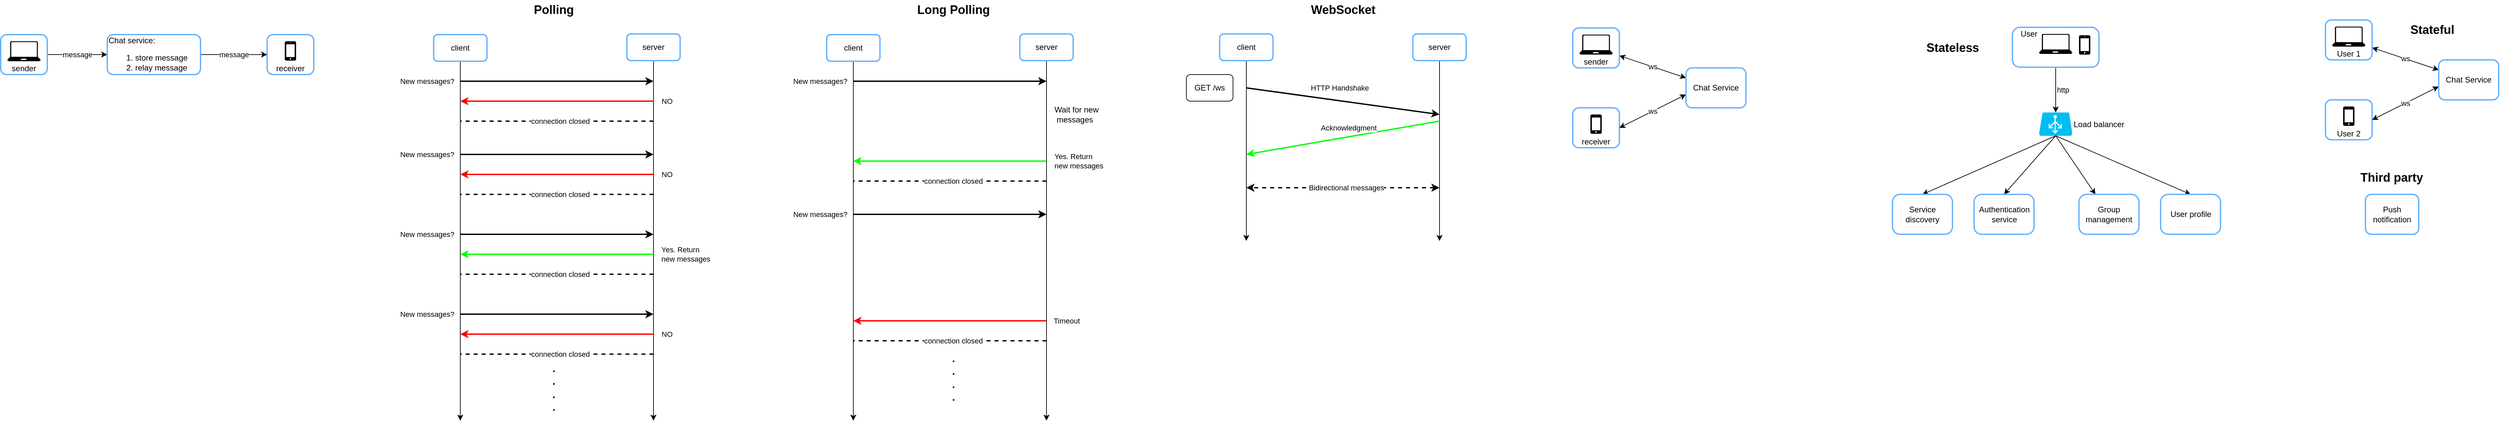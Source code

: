<mxfile version="25.0.1">
  <diagram name="Page-1" id="FtNxCwowRMe4gdOH6G9q">
    <mxGraphModel dx="1194" dy="772" grid="1" gridSize="10" guides="1" tooltips="1" connect="1" arrows="1" fold="1" page="1" pageScale="1" pageWidth="827" pageHeight="1169" math="0" shadow="0">
      <root>
        <mxCell id="0" />
        <mxCell id="1" parent="0" />
        <mxCell id="NFPU-fY8RmMyaIiQJH1n-1" value="message" style="edgeStyle=orthogonalEdgeStyle;rounded=0;orthogonalLoop=1;jettySize=auto;html=1;entryX=0;entryY=0.5;entryDx=0;entryDy=0;" edge="1" parent="1" source="NFPU-fY8RmMyaIiQJH1n-2" target="NFPU-fY8RmMyaIiQJH1n-7">
          <mxGeometry relative="1" as="geometry" />
        </mxCell>
        <mxCell id="NFPU-fY8RmMyaIiQJH1n-2" value="sender" style="rounded=1;whiteSpace=wrap;html=1;strokeColor=#66B2FF;strokeWidth=2;verticalAlign=bottom;" vertex="1" parent="1">
          <mxGeometry x="90" y="100" width="70" height="60" as="geometry" />
        </mxCell>
        <mxCell id="NFPU-fY8RmMyaIiQJH1n-3" value="" style="sketch=0;aspect=fixed;pointerEvents=1;shadow=0;dashed=0;html=1;strokeColor=none;labelPosition=center;verticalLabelPosition=bottom;verticalAlign=top;align=center;fillColor=#000000;shape=mxgraph.azure.laptop;labelBackgroundColor=none;labelBorderColor=none;fontColor=#000000;" vertex="1" parent="1">
          <mxGeometry x="100" y="110" width="50" height="30" as="geometry" />
        </mxCell>
        <mxCell id="NFPU-fY8RmMyaIiQJH1n-4" value="receiver" style="rounded=1;whiteSpace=wrap;html=1;strokeColor=#66B2FF;strokeWidth=2;verticalAlign=bottom;" vertex="1" parent="1">
          <mxGeometry x="490" y="100" width="70" height="60" as="geometry" />
        </mxCell>
        <mxCell id="NFPU-fY8RmMyaIiQJH1n-5" value="" style="sketch=0;pointerEvents=1;shadow=0;dashed=0;html=1;strokeColor=none;fillColor=#000000;labelPosition=center;verticalLabelPosition=bottom;verticalAlign=top;outlineConnect=0;align=center;shape=mxgraph.office.devices.cell_phone_iphone_proportional;" vertex="1" parent="1">
          <mxGeometry x="516.5" y="110" width="17" height="29" as="geometry" />
        </mxCell>
        <mxCell id="NFPU-fY8RmMyaIiQJH1n-6" value="message" style="edgeStyle=orthogonalEdgeStyle;rounded=0;orthogonalLoop=1;jettySize=auto;html=1;" edge="1" parent="1" source="NFPU-fY8RmMyaIiQJH1n-7" target="NFPU-fY8RmMyaIiQJH1n-4">
          <mxGeometry relative="1" as="geometry" />
        </mxCell>
        <mxCell id="NFPU-fY8RmMyaIiQJH1n-7" value="Chat service:&lt;div&gt;&lt;ol&gt;&lt;li&gt;store message&lt;/li&gt;&lt;li&gt;relay message&lt;/li&gt;&lt;/ol&gt;&lt;/div&gt;" style="rounded=1;html=1;strokeColor=#66B2FF;strokeWidth=2;verticalAlign=middle;whiteSpace=wrap;spacingTop=9;align=left;" vertex="1" parent="1">
          <mxGeometry x="250" y="100" width="140" height="60" as="geometry" />
        </mxCell>
        <mxCell id="NFPU-fY8RmMyaIiQJH1n-8" style="edgeStyle=orthogonalEdgeStyle;rounded=0;orthogonalLoop=1;jettySize=auto;html=1;" edge="1" parent="1" source="NFPU-fY8RmMyaIiQJH1n-9">
          <mxGeometry relative="1" as="geometry">
            <mxPoint x="780" y="680" as="targetPoint" />
            <Array as="points">
              <mxPoint x="780" y="631" />
            </Array>
          </mxGeometry>
        </mxCell>
        <mxCell id="NFPU-fY8RmMyaIiQJH1n-9" value="client" style="rounded=1;whiteSpace=wrap;html=1;strokeColor=#66B2FF;strokeWidth=2;verticalAlign=middle;" vertex="1" parent="1">
          <mxGeometry x="740" y="100" width="80" height="40" as="geometry" />
        </mxCell>
        <mxCell id="NFPU-fY8RmMyaIiQJH1n-10" style="edgeStyle=orthogonalEdgeStyle;rounded=0;orthogonalLoop=1;jettySize=auto;html=1;" edge="1" parent="1" source="NFPU-fY8RmMyaIiQJH1n-11">
          <mxGeometry relative="1" as="geometry">
            <mxPoint x="1070" y="680" as="targetPoint" />
            <Array as="points">
              <mxPoint x="1070" y="611" />
            </Array>
          </mxGeometry>
        </mxCell>
        <mxCell id="NFPU-fY8RmMyaIiQJH1n-11" value="server" style="rounded=1;whiteSpace=wrap;html=1;strokeColor=#66B2FF;strokeWidth=2;verticalAlign=middle;" vertex="1" parent="1">
          <mxGeometry x="1030" y="99" width="80" height="40" as="geometry" />
        </mxCell>
        <mxCell id="NFPU-fY8RmMyaIiQJH1n-12" value="New messages?" style="endArrow=classic;html=1;rounded=0;labelPosition=center;verticalLabelPosition=middle;align=center;verticalAlign=middle;strokeWidth=2;" edge="1" parent="1">
          <mxGeometry x="-1" y="-50" width="50" height="50" relative="1" as="geometry">
            <mxPoint x="780" y="170" as="sourcePoint" />
            <mxPoint x="1070" y="170" as="targetPoint" />
            <mxPoint x="-50" y="-50" as="offset" />
          </mxGeometry>
        </mxCell>
        <mxCell id="NFPU-fY8RmMyaIiQJH1n-13" value="NO" style="endArrow=classic;html=1;rounded=0;labelPosition=center;verticalLabelPosition=middle;align=center;verticalAlign=middle;strokeColor=#FF0000;strokeWidth=2;" edge="1" parent="1">
          <mxGeometry x="-1" y="-20" width="50" height="50" relative="1" as="geometry">
            <mxPoint x="1070" y="200" as="sourcePoint" />
            <mxPoint x="780" y="200" as="targetPoint" />
            <mxPoint x="20" y="20" as="offset" />
          </mxGeometry>
        </mxCell>
        <mxCell id="NFPU-fY8RmMyaIiQJH1n-14" value="connection closed" style="endArrow=none;html=1;rounded=0;labelPosition=center;verticalLabelPosition=middle;align=center;verticalAlign=middle;strokeColor=#000000;dashed=1;endFill=0;strokeWidth=2;" edge="1" parent="1">
          <mxGeometry x="-0.035" width="50" height="50" relative="1" as="geometry">
            <mxPoint x="1070" y="230" as="sourcePoint" />
            <mxPoint x="780" y="230" as="targetPoint" />
            <mxPoint as="offset" />
          </mxGeometry>
        </mxCell>
        <mxCell id="NFPU-fY8RmMyaIiQJH1n-15" value="New messages?" style="endArrow=classic;html=1;rounded=0;labelPosition=center;verticalLabelPosition=middle;align=center;verticalAlign=middle;strokeWidth=2;" edge="1" parent="1">
          <mxGeometry x="-1" y="-50" width="50" height="50" relative="1" as="geometry">
            <mxPoint x="780" y="280" as="sourcePoint" />
            <mxPoint x="1070" y="280" as="targetPoint" />
            <mxPoint x="-50" y="-50" as="offset" />
          </mxGeometry>
        </mxCell>
        <mxCell id="NFPU-fY8RmMyaIiQJH1n-16" value="NO" style="endArrow=classic;html=1;rounded=0;labelPosition=center;verticalLabelPosition=middle;align=center;verticalAlign=middle;strokeColor=#FF0000;strokeWidth=2;" edge="1" parent="1">
          <mxGeometry x="-1" y="-20" width="50" height="50" relative="1" as="geometry">
            <mxPoint x="1070" y="310" as="sourcePoint" />
            <mxPoint x="780" y="310" as="targetPoint" />
            <mxPoint x="20" y="20" as="offset" />
          </mxGeometry>
        </mxCell>
        <mxCell id="NFPU-fY8RmMyaIiQJH1n-17" value="connection closed" style="endArrow=none;html=1;rounded=0;labelPosition=center;verticalLabelPosition=middle;align=center;verticalAlign=middle;strokeColor=#000000;dashed=1;endFill=0;strokeWidth=2;" edge="1" parent="1">
          <mxGeometry x="-0.035" width="50" height="50" relative="1" as="geometry">
            <mxPoint x="1070" y="340" as="sourcePoint" />
            <mxPoint x="780" y="340" as="targetPoint" />
            <mxPoint as="offset" />
          </mxGeometry>
        </mxCell>
        <mxCell id="NFPU-fY8RmMyaIiQJH1n-18" value="&lt;span&gt;&lt;font&gt;Polling&lt;/font&gt;&lt;/span&gt;" style="text;html=1;align=center;verticalAlign=middle;resizable=0;points=[];autosize=1;strokeColor=none;fillColor=none;fontStyle=1;fontSize=18;" vertex="1" parent="1">
          <mxGeometry x="880" y="48" width="80" height="30" as="geometry" />
        </mxCell>
        <mxCell id="NFPU-fY8RmMyaIiQJH1n-19" value="New messages?" style="endArrow=classic;html=1;rounded=0;labelPosition=center;verticalLabelPosition=middle;align=center;verticalAlign=middle;strokeWidth=2;" edge="1" parent="1">
          <mxGeometry x="-1" y="-50" width="50" height="50" relative="1" as="geometry">
            <mxPoint x="780" y="400" as="sourcePoint" />
            <mxPoint x="1070" y="400" as="targetPoint" />
            <mxPoint x="-50" y="-50" as="offset" />
          </mxGeometry>
        </mxCell>
        <mxCell id="NFPU-fY8RmMyaIiQJH1n-20" value="Yes. Return&amp;nbsp;&lt;div&gt;new messages&amp;nbsp;&lt;/div&gt;" style="endArrow=classic;html=1;rounded=0;labelPosition=center;verticalLabelPosition=middle;align=left;verticalAlign=middle;strokeColor=#00FF00;strokeWidth=2;" edge="1" parent="1">
          <mxGeometry x="-1" y="-10" width="50" height="50" relative="1" as="geometry">
            <mxPoint x="1070" y="430" as="sourcePoint" />
            <mxPoint x="780" y="430" as="targetPoint" />
            <mxPoint x="10" y="10" as="offset" />
          </mxGeometry>
        </mxCell>
        <mxCell id="NFPU-fY8RmMyaIiQJH1n-21" value="connection closed" style="endArrow=none;html=1;rounded=0;labelPosition=center;verticalLabelPosition=middle;align=center;verticalAlign=middle;strokeColor=#000000;dashed=1;endFill=0;strokeWidth=2;" edge="1" parent="1">
          <mxGeometry x="-0.035" width="50" height="50" relative="1" as="geometry">
            <mxPoint x="1070" y="460" as="sourcePoint" />
            <mxPoint x="780" y="460" as="targetPoint" />
            <mxPoint as="offset" />
          </mxGeometry>
        </mxCell>
        <mxCell id="NFPU-fY8RmMyaIiQJH1n-22" value="New messages?" style="endArrow=classic;html=1;rounded=0;labelPosition=center;verticalLabelPosition=middle;align=center;verticalAlign=middle;strokeWidth=2;" edge="1" parent="1">
          <mxGeometry x="-1" y="-50" width="50" height="50" relative="1" as="geometry">
            <mxPoint x="780" y="520" as="sourcePoint" />
            <mxPoint x="1070" y="520" as="targetPoint" />
            <mxPoint x="-50" y="-50" as="offset" />
          </mxGeometry>
        </mxCell>
        <mxCell id="NFPU-fY8RmMyaIiQJH1n-23" value="NO" style="endArrow=classic;html=1;rounded=0;labelPosition=center;verticalLabelPosition=middle;align=center;verticalAlign=middle;strokeColor=#FF0000;strokeWidth=2;" edge="1" parent="1">
          <mxGeometry x="-1" y="-20" width="50" height="50" relative="1" as="geometry">
            <mxPoint x="1070" y="550" as="sourcePoint" />
            <mxPoint x="780" y="550" as="targetPoint" />
            <mxPoint x="20" y="20" as="offset" />
          </mxGeometry>
        </mxCell>
        <mxCell id="NFPU-fY8RmMyaIiQJH1n-24" value="connection closed" style="endArrow=none;html=1;rounded=0;labelPosition=center;verticalLabelPosition=middle;align=center;verticalAlign=middle;strokeColor=#000000;dashed=1;endFill=0;strokeWidth=2;" edge="1" parent="1">
          <mxGeometry x="-0.035" width="50" height="50" relative="1" as="geometry">
            <mxPoint x="1070" y="580" as="sourcePoint" />
            <mxPoint x="780" y="580" as="targetPoint" />
            <mxPoint as="offset" />
          </mxGeometry>
        </mxCell>
        <mxCell id="NFPU-fY8RmMyaIiQJH1n-25" value=".&lt;div&gt;.&lt;/div&gt;&lt;div&gt;.&lt;/div&gt;&lt;div&gt;.&lt;/div&gt;" style="text;html=1;align=center;verticalAlign=middle;resizable=0;points=[];autosize=1;strokeColor=none;fillColor=none;fontStyle=1;fontSize=16;" vertex="1" parent="1">
          <mxGeometry x="905" y="585" width="30" height="90" as="geometry" />
        </mxCell>
        <mxCell id="NFPU-fY8RmMyaIiQJH1n-26" style="edgeStyle=orthogonalEdgeStyle;rounded=0;orthogonalLoop=1;jettySize=auto;html=1;" edge="1" parent="1" source="NFPU-fY8RmMyaIiQJH1n-27">
          <mxGeometry relative="1" as="geometry">
            <mxPoint x="1370" y="680" as="targetPoint" />
            <Array as="points">
              <mxPoint x="1370" y="631" />
            </Array>
          </mxGeometry>
        </mxCell>
        <mxCell id="NFPU-fY8RmMyaIiQJH1n-27" value="client" style="rounded=1;whiteSpace=wrap;html=1;strokeColor=#66B2FF;strokeWidth=2;verticalAlign=middle;" vertex="1" parent="1">
          <mxGeometry x="1330" y="100" width="80" height="40" as="geometry" />
        </mxCell>
        <mxCell id="NFPU-fY8RmMyaIiQJH1n-28" style="edgeStyle=orthogonalEdgeStyle;rounded=0;orthogonalLoop=1;jettySize=auto;html=1;" edge="1" parent="1" source="NFPU-fY8RmMyaIiQJH1n-29">
          <mxGeometry relative="1" as="geometry">
            <mxPoint x="1660" y="680" as="targetPoint" />
            <Array as="points">
              <mxPoint x="1660" y="611" />
            </Array>
          </mxGeometry>
        </mxCell>
        <mxCell id="NFPU-fY8RmMyaIiQJH1n-29" value="server" style="rounded=1;whiteSpace=wrap;html=1;strokeColor=#66B2FF;strokeWidth=2;verticalAlign=middle;" vertex="1" parent="1">
          <mxGeometry x="1620" y="99" width="80" height="40" as="geometry" />
        </mxCell>
        <mxCell id="NFPU-fY8RmMyaIiQJH1n-30" value="New messages?" style="endArrow=classic;html=1;rounded=0;labelPosition=center;verticalLabelPosition=middle;align=center;verticalAlign=middle;strokeWidth=2;" edge="1" parent="1">
          <mxGeometry x="-1" y="-50" width="50" height="50" relative="1" as="geometry">
            <mxPoint x="1370" y="170" as="sourcePoint" />
            <mxPoint x="1660" y="170" as="targetPoint" />
            <mxPoint x="-50" y="-50" as="offset" />
          </mxGeometry>
        </mxCell>
        <mxCell id="NFPU-fY8RmMyaIiQJH1n-31" value="connection closed" style="endArrow=none;html=1;rounded=0;labelPosition=center;verticalLabelPosition=middle;align=center;verticalAlign=middle;strokeColor=#000000;dashed=1;endFill=0;strokeWidth=2;" edge="1" parent="1">
          <mxGeometry x="-0.035" width="50" height="50" relative="1" as="geometry">
            <mxPoint x="1660" y="320" as="sourcePoint" />
            <mxPoint x="1370" y="320" as="targetPoint" />
            <mxPoint as="offset" />
          </mxGeometry>
        </mxCell>
        <mxCell id="NFPU-fY8RmMyaIiQJH1n-32" value="New messages?" style="endArrow=classic;html=1;rounded=0;labelPosition=center;verticalLabelPosition=middle;align=center;verticalAlign=middle;strokeWidth=2;" edge="1" parent="1">
          <mxGeometry x="-1" y="-50" width="50" height="50" relative="1" as="geometry">
            <mxPoint x="1370" y="370" as="sourcePoint" />
            <mxPoint x="1660" y="370" as="targetPoint" />
            <mxPoint x="-50" y="-50" as="offset" />
          </mxGeometry>
        </mxCell>
        <mxCell id="NFPU-fY8RmMyaIiQJH1n-33" value="Timeout" style="endArrow=classic;html=1;rounded=0;labelPosition=center;verticalLabelPosition=middle;align=center;verticalAlign=middle;strokeColor=#FF0000;strokeWidth=2;" edge="1" parent="1">
          <mxGeometry x="-1" y="-30" width="50" height="50" relative="1" as="geometry">
            <mxPoint x="1660" y="530" as="sourcePoint" />
            <mxPoint x="1370" y="530" as="targetPoint" />
            <mxPoint x="30" y="30" as="offset" />
          </mxGeometry>
        </mxCell>
        <mxCell id="NFPU-fY8RmMyaIiQJH1n-34" value="connection closed" style="endArrow=none;html=1;rounded=0;labelPosition=center;verticalLabelPosition=middle;align=center;verticalAlign=middle;strokeColor=#000000;dashed=1;endFill=0;strokeWidth=2;" edge="1" parent="1">
          <mxGeometry x="-0.035" width="50" height="50" relative="1" as="geometry">
            <mxPoint x="1660" y="560" as="sourcePoint" />
            <mxPoint x="1370" y="560" as="targetPoint" />
            <mxPoint as="offset" />
          </mxGeometry>
        </mxCell>
        <mxCell id="NFPU-fY8RmMyaIiQJH1n-35" value="&lt;span&gt;&lt;font&gt;Long Polling&lt;/font&gt;&lt;/span&gt;" style="text;html=1;align=center;verticalAlign=middle;resizable=0;points=[];autosize=1;strokeColor=none;fillColor=none;fontSize=18;fontStyle=1" vertex="1" parent="1">
          <mxGeometry x="1460" y="48" width="120" height="30" as="geometry" />
        </mxCell>
        <mxCell id="NFPU-fY8RmMyaIiQJH1n-36" value=".&lt;div&gt;.&lt;/div&gt;&lt;div&gt;.&lt;/div&gt;&lt;div&gt;.&lt;/div&gt;" style="text;html=1;align=center;verticalAlign=middle;resizable=0;points=[];autosize=1;strokeColor=none;fillColor=none;fontStyle=1;fontSize=16;" vertex="1" parent="1">
          <mxGeometry x="1505" y="570" width="30" height="90" as="geometry" />
        </mxCell>
        <mxCell id="NFPU-fY8RmMyaIiQJH1n-37" value="Yes. Return&amp;nbsp;&lt;div&gt;new messages&amp;nbsp;&lt;/div&gt;" style="endArrow=classic;html=1;rounded=0;labelPosition=center;verticalLabelPosition=middle;align=left;verticalAlign=middle;strokeColor=#00FF00;strokeWidth=2;" edge="1" parent="1">
          <mxGeometry x="-1" y="-10" width="50" height="50" relative="1" as="geometry">
            <mxPoint x="1660" y="290" as="sourcePoint" />
            <mxPoint x="1370" y="290" as="targetPoint" />
            <mxPoint x="10" y="10" as="offset" />
          </mxGeometry>
        </mxCell>
        <mxCell id="NFPU-fY8RmMyaIiQJH1n-38" value="Wait for new&lt;div&gt;&amp;nbsp;messages&lt;/div&gt;" style="text;html=1;align=left;verticalAlign=middle;resizable=0;points=[];autosize=1;strokeColor=none;fillColor=none;" vertex="1" parent="1">
          <mxGeometry x="1670" y="200" width="90" height="40" as="geometry" />
        </mxCell>
        <mxCell id="NFPU-fY8RmMyaIiQJH1n-39" style="edgeStyle=orthogonalEdgeStyle;rounded=0;orthogonalLoop=1;jettySize=auto;html=1;" edge="1" parent="1" source="NFPU-fY8RmMyaIiQJH1n-40">
          <mxGeometry relative="1" as="geometry">
            <mxPoint x="1960" y="410" as="targetPoint" />
            <Array as="points">
              <mxPoint x="1960" y="260" />
              <mxPoint x="1960" y="260" />
            </Array>
          </mxGeometry>
        </mxCell>
        <mxCell id="NFPU-fY8RmMyaIiQJH1n-40" value="client" style="rounded=1;whiteSpace=wrap;html=1;strokeColor=#66B2FF;strokeWidth=2;verticalAlign=middle;" vertex="1" parent="1">
          <mxGeometry x="1920" y="99" width="80" height="40" as="geometry" />
        </mxCell>
        <mxCell id="NFPU-fY8RmMyaIiQJH1n-41" style="edgeStyle=orthogonalEdgeStyle;rounded=0;orthogonalLoop=1;jettySize=auto;html=1;" edge="1" parent="1" source="NFPU-fY8RmMyaIiQJH1n-42">
          <mxGeometry relative="1" as="geometry">
            <mxPoint x="2250" y="410" as="targetPoint" />
            <Array as="points">
              <mxPoint x="2250" y="400" />
              <mxPoint x="2250" y="400" />
            </Array>
          </mxGeometry>
        </mxCell>
        <mxCell id="NFPU-fY8RmMyaIiQJH1n-42" value="server" style="rounded=1;whiteSpace=wrap;html=1;strokeColor=#66B2FF;strokeWidth=2;verticalAlign=middle;" vertex="1" parent="1">
          <mxGeometry x="2210" y="99" width="80" height="40" as="geometry" />
        </mxCell>
        <mxCell id="NFPU-fY8RmMyaIiQJH1n-43" value="WebSocket" style="text;html=1;align=center;verticalAlign=middle;resizable=0;points=[];autosize=1;strokeColor=none;fillColor=none;fontStyle=1;fontSize=18;" vertex="1" parent="1">
          <mxGeometry x="2045" y="48" width="120" height="30" as="geometry" />
        </mxCell>
        <mxCell id="NFPU-fY8RmMyaIiQJH1n-44" value="GET /ws" style="rounded=1;whiteSpace=wrap;html=1;" vertex="1" parent="1">
          <mxGeometry x="1870" y="160" width="70" height="40" as="geometry" />
        </mxCell>
        <mxCell id="NFPU-fY8RmMyaIiQJH1n-45" value="HTTP Handshake" style="endArrow=classic;html=1;rounded=0;labelPosition=center;verticalLabelPosition=middle;align=center;verticalAlign=middle;strokeWidth=2;flowAnimation=0;" edge="1" parent="1">
          <mxGeometry x="-0.052" y="19" width="50" height="50" relative="1" as="geometry">
            <mxPoint x="1960" y="180" as="sourcePoint" />
            <mxPoint x="2250" y="220" as="targetPoint" />
            <mxPoint as="offset" />
          </mxGeometry>
        </mxCell>
        <mxCell id="NFPU-fY8RmMyaIiQJH1n-46" value="Acknowledgment" style="endArrow=classic;html=1;rounded=0;labelPosition=center;verticalLabelPosition=middle;align=left;verticalAlign=middle;strokeColor=#00FF00;strokeWidth=2;" edge="1" parent="1">
          <mxGeometry x="0.217" y="-21" width="50" height="50" relative="1" as="geometry">
            <mxPoint x="2250" y="230" as="sourcePoint" />
            <mxPoint x="1960" y="280" as="targetPoint" />
            <mxPoint as="offset" />
          </mxGeometry>
        </mxCell>
        <mxCell id="NFPU-fY8RmMyaIiQJH1n-47" value="Bidirectional messages" style="endArrow=classic;html=1;rounded=0;labelPosition=center;verticalLabelPosition=middle;align=center;verticalAlign=middle;strokeColor=#000000;dashed=1;endFill=1;strokeWidth=2;startArrow=classic;startFill=1;" edge="1" parent="1">
          <mxGeometry x="-0.035" width="50" height="50" relative="1" as="geometry">
            <mxPoint x="2250" y="330" as="sourcePoint" />
            <mxPoint x="1960" y="330" as="targetPoint" />
            <mxPoint as="offset" />
          </mxGeometry>
        </mxCell>
        <mxCell id="NFPU-fY8RmMyaIiQJH1n-48" value="ws" style="rounded=0;orthogonalLoop=1;jettySize=auto;html=1;entryX=0;entryY=0.25;entryDx=0;entryDy=0;startArrow=classic;startFill=1;" edge="1" parent="1" source="NFPU-fY8RmMyaIiQJH1n-49" target="NFPU-fY8RmMyaIiQJH1n-54">
          <mxGeometry x="-0.001" relative="1" as="geometry">
            <mxPoint as="offset" />
          </mxGeometry>
        </mxCell>
        <mxCell id="NFPU-fY8RmMyaIiQJH1n-49" value="sender" style="rounded=1;whiteSpace=wrap;html=1;strokeColor=#66B2FF;strokeWidth=2;verticalAlign=bottom;" vertex="1" parent="1">
          <mxGeometry x="2450" y="90" width="70" height="60" as="geometry" />
        </mxCell>
        <mxCell id="NFPU-fY8RmMyaIiQJH1n-50" value="" style="sketch=0;aspect=fixed;pointerEvents=1;shadow=0;dashed=0;html=1;strokeColor=none;labelPosition=center;verticalLabelPosition=bottom;verticalAlign=top;align=center;fillColor=#000000;shape=mxgraph.azure.laptop;labelBackgroundColor=none;labelBorderColor=none;fontColor=#000000;" vertex="1" parent="1">
          <mxGeometry x="2460" y="100" width="50" height="30" as="geometry" />
        </mxCell>
        <mxCell id="NFPU-fY8RmMyaIiQJH1n-51" value="receiver" style="rounded=1;whiteSpace=wrap;html=1;strokeColor=#66B2FF;strokeWidth=2;verticalAlign=bottom;" vertex="1" parent="1">
          <mxGeometry x="2450" y="210" width="70" height="60" as="geometry" />
        </mxCell>
        <mxCell id="NFPU-fY8RmMyaIiQJH1n-52" value="" style="sketch=0;pointerEvents=1;shadow=0;dashed=0;html=1;strokeColor=none;fillColor=#000000;labelPosition=center;verticalLabelPosition=bottom;verticalAlign=top;outlineConnect=0;align=center;shape=mxgraph.office.devices.cell_phone_iphone_proportional;" vertex="1" parent="1">
          <mxGeometry x="2476.5" y="220" width="17" height="29" as="geometry" />
        </mxCell>
        <mxCell id="NFPU-fY8RmMyaIiQJH1n-53" value="ws" style="rounded=0;orthogonalLoop=1;jettySize=auto;html=1;startArrow=classic;startFill=1;entryX=1;entryY=0.5;entryDx=0;entryDy=0;exitX=0;exitY=0.667;exitDx=0;exitDy=0;exitPerimeter=0;" edge="1" parent="1" source="NFPU-fY8RmMyaIiQJH1n-54" target="NFPU-fY8RmMyaIiQJH1n-51">
          <mxGeometry relative="1" as="geometry" />
        </mxCell>
        <mxCell id="NFPU-fY8RmMyaIiQJH1n-54" value="Chat Service" style="rounded=1;html=1;strokeColor=#66B2FF;strokeWidth=2;verticalAlign=middle;whiteSpace=wrap;spacingTop=0;align=center;spacing=0;" vertex="1" parent="1">
          <mxGeometry x="2620" y="150" width="90" height="60" as="geometry" />
        </mxCell>
        <mxCell id="NFPU-fY8RmMyaIiQJH1n-55" value="http" style="edgeStyle=orthogonalEdgeStyle;rounded=0;orthogonalLoop=1;jettySize=auto;html=1;labelPosition=right;verticalLabelPosition=middle;align=left;verticalAlign=middle;" edge="1" parent="1" source="NFPU-fY8RmMyaIiQJH1n-56" target="NFPU-fY8RmMyaIiQJH1n-62">
          <mxGeometry relative="1" as="geometry" />
        </mxCell>
        <mxCell id="NFPU-fY8RmMyaIiQJH1n-56" value="User" style="rounded=1;whiteSpace=wrap;html=1;strokeColor=#66B2FF;strokeWidth=2;verticalAlign=middle;labelPosition=center;verticalLabelPosition=middle;align=center;arcSize=19;spacingLeft=0;spacingRight=80;spacingBottom=40;" vertex="1" parent="1">
          <mxGeometry x="3110" y="89" width="130" height="60" as="geometry" />
        </mxCell>
        <mxCell id="NFPU-fY8RmMyaIiQJH1n-57" value="" style="sketch=0;aspect=fixed;pointerEvents=1;shadow=0;dashed=0;html=1;strokeColor=none;labelPosition=center;verticalLabelPosition=bottom;verticalAlign=top;align=center;fillColor=#000000;shape=mxgraph.azure.laptop;labelBackgroundColor=none;labelBorderColor=none;fontColor=#000000;" vertex="1" parent="1">
          <mxGeometry x="3150" y="99" width="50" height="30" as="geometry" />
        </mxCell>
        <mxCell id="NFPU-fY8RmMyaIiQJH1n-58" value="" style="sketch=0;pointerEvents=1;shadow=0;dashed=0;html=1;strokeColor=none;fillColor=#000000;labelPosition=center;verticalLabelPosition=bottom;verticalAlign=top;outlineConnect=0;align=center;shape=mxgraph.office.devices.cell_phone_iphone_proportional;" vertex="1" parent="1">
          <mxGeometry x="3210" y="101" width="17" height="29" as="geometry" />
        </mxCell>
        <mxCell id="NFPU-fY8RmMyaIiQJH1n-59" style="rounded=0;orthogonalLoop=1;jettySize=auto;html=1;entryX=0.5;entryY=0;entryDx=0;entryDy=0;exitX=0.5;exitY=1;exitDx=0;exitDy=0;exitPerimeter=0;" edge="1" parent="1" source="NFPU-fY8RmMyaIiQJH1n-62" target="NFPU-fY8RmMyaIiQJH1n-63">
          <mxGeometry relative="1" as="geometry" />
        </mxCell>
        <mxCell id="NFPU-fY8RmMyaIiQJH1n-60" style="rounded=0;orthogonalLoop=1;jettySize=auto;html=1;exitX=0.5;exitY=1;exitDx=0;exitDy=0;exitPerimeter=0;" edge="1" parent="1" source="NFPU-fY8RmMyaIiQJH1n-62" target="NFPU-fY8RmMyaIiQJH1n-66">
          <mxGeometry relative="1" as="geometry" />
        </mxCell>
        <mxCell id="NFPU-fY8RmMyaIiQJH1n-61" style="rounded=0;orthogonalLoop=1;jettySize=auto;html=1;entryX=0.5;entryY=0;entryDx=0;entryDy=0;exitX=0.5;exitY=1;exitDx=0;exitDy=0;exitPerimeter=0;" edge="1" parent="1" source="NFPU-fY8RmMyaIiQJH1n-62" target="NFPU-fY8RmMyaIiQJH1n-67">
          <mxGeometry relative="1" as="geometry" />
        </mxCell>
        <mxCell id="NFPU-fY8RmMyaIiQJH1n-62" value="Load balancer" style="verticalLabelPosition=middle;html=1;verticalAlign=middle;align=left;strokeColor=none;fillColor=#00BEF2;shape=mxgraph.azure.azure_load_balancer;labelPosition=right;" vertex="1" parent="1">
          <mxGeometry x="3150" y="217" width="50" height="35" as="geometry" />
        </mxCell>
        <mxCell id="NFPU-fY8RmMyaIiQJH1n-63" value="Service discovery" style="rounded=1;whiteSpace=wrap;html=1;strokeColor=#66B2FF;strokeWidth=2;verticalAlign=middle;labelPosition=center;verticalLabelPosition=middle;align=center;arcSize=19;spacingLeft=0;spacingRight=0;spacingBottom=0;spacing=0;" vertex="1" parent="1">
          <mxGeometry x="2930" y="340" width="90" height="60" as="geometry" />
        </mxCell>
        <mxCell id="NFPU-fY8RmMyaIiQJH1n-64" style="rounded=0;orthogonalLoop=1;jettySize=auto;html=1;entryX=0.5;entryY=0;entryDx=0;entryDy=0;exitX=0.5;exitY=1;exitDx=0;exitDy=0;exitPerimeter=0;" edge="1" parent="1" source="NFPU-fY8RmMyaIiQJH1n-62" target="NFPU-fY8RmMyaIiQJH1n-65">
          <mxGeometry relative="1" as="geometry">
            <mxPoint x="3297.5" y="252" as="sourcePoint" />
          </mxGeometry>
        </mxCell>
        <mxCell id="NFPU-fY8RmMyaIiQJH1n-65" value="Authentication service" style="rounded=1;whiteSpace=wrap;html=1;strokeColor=#66B2FF;strokeWidth=2;verticalAlign=middle;labelPosition=center;verticalLabelPosition=middle;align=center;arcSize=19;spacingLeft=0;spacingRight=0;spacingBottom=0;spacing=0;" vertex="1" parent="1">
          <mxGeometry x="3052.5" y="340" width="90" height="60" as="geometry" />
        </mxCell>
        <mxCell id="NFPU-fY8RmMyaIiQJH1n-66" value="Group management" style="rounded=1;whiteSpace=wrap;html=1;strokeColor=#66B2FF;strokeWidth=2;verticalAlign=middle;labelPosition=center;verticalLabelPosition=middle;align=center;arcSize=19;spacingLeft=0;spacingRight=0;spacingBottom=0;spacing=0;" vertex="1" parent="1">
          <mxGeometry x="3210" y="340" width="90" height="60" as="geometry" />
        </mxCell>
        <mxCell id="NFPU-fY8RmMyaIiQJH1n-67" value="User profile" style="rounded=1;whiteSpace=wrap;html=1;strokeColor=#66B2FF;strokeWidth=2;verticalAlign=middle;labelPosition=center;verticalLabelPosition=middle;align=center;arcSize=19;spacingLeft=0;spacingRight=0;spacingBottom=0;spacing=0;" vertex="1" parent="1">
          <mxGeometry x="3332.5" y="340" width="90" height="60" as="geometry" />
        </mxCell>
        <mxCell id="NFPU-fY8RmMyaIiQJH1n-68" value="Stateless" style="text;html=1;align=center;verticalAlign=middle;resizable=0;points=[];autosize=1;strokeColor=none;fillColor=none;fontSize=18;fontStyle=1" vertex="1" parent="1">
          <mxGeometry x="2970" y="105" width="100" height="30" as="geometry" />
        </mxCell>
        <mxCell id="NFPU-fY8RmMyaIiQJH1n-69" value="ws" style="rounded=0;orthogonalLoop=1;jettySize=auto;html=1;entryX=0;entryY=0.25;entryDx=0;entryDy=0;startArrow=classic;startFill=1;" edge="1" parent="1" source="NFPU-fY8RmMyaIiQJH1n-70" target="NFPU-fY8RmMyaIiQJH1n-75">
          <mxGeometry x="-0.001" relative="1" as="geometry">
            <mxPoint as="offset" />
          </mxGeometry>
        </mxCell>
        <mxCell id="NFPU-fY8RmMyaIiQJH1n-70" value="User 1" style="rounded=1;whiteSpace=wrap;html=1;strokeColor=#66B2FF;strokeWidth=2;verticalAlign=bottom;" vertex="1" parent="1">
          <mxGeometry x="3580" y="78" width="70" height="60" as="geometry" />
        </mxCell>
        <mxCell id="NFPU-fY8RmMyaIiQJH1n-71" value="" style="sketch=0;aspect=fixed;pointerEvents=1;shadow=0;dashed=0;html=1;strokeColor=none;labelPosition=center;verticalLabelPosition=bottom;verticalAlign=top;align=center;fillColor=#000000;shape=mxgraph.azure.laptop;labelBackgroundColor=none;labelBorderColor=none;fontColor=#000000;" vertex="1" parent="1">
          <mxGeometry x="3590" y="88" width="50" height="30" as="geometry" />
        </mxCell>
        <mxCell id="NFPU-fY8RmMyaIiQJH1n-72" value="User 2" style="rounded=1;whiteSpace=wrap;html=1;strokeColor=#66B2FF;strokeWidth=2;verticalAlign=bottom;" vertex="1" parent="1">
          <mxGeometry x="3580" y="198" width="70" height="60" as="geometry" />
        </mxCell>
        <mxCell id="NFPU-fY8RmMyaIiQJH1n-73" value="" style="sketch=0;pointerEvents=1;shadow=0;dashed=0;html=1;strokeColor=none;fillColor=#000000;labelPosition=center;verticalLabelPosition=bottom;verticalAlign=top;outlineConnect=0;align=center;shape=mxgraph.office.devices.cell_phone_iphone_proportional;" vertex="1" parent="1">
          <mxGeometry x="3606.5" y="208" width="17" height="29" as="geometry" />
        </mxCell>
        <mxCell id="NFPU-fY8RmMyaIiQJH1n-74" value="ws" style="rounded=0;orthogonalLoop=1;jettySize=auto;html=1;startArrow=classic;startFill=1;entryX=1;entryY=0.5;entryDx=0;entryDy=0;exitX=0;exitY=0.667;exitDx=0;exitDy=0;exitPerimeter=0;" edge="1" parent="1" source="NFPU-fY8RmMyaIiQJH1n-75" target="NFPU-fY8RmMyaIiQJH1n-72">
          <mxGeometry relative="1" as="geometry" />
        </mxCell>
        <mxCell id="NFPU-fY8RmMyaIiQJH1n-75" value="Chat Service" style="rounded=1;html=1;strokeColor=#66B2FF;strokeWidth=2;verticalAlign=middle;whiteSpace=wrap;spacingTop=0;align=center;spacing=0;" vertex="1" parent="1">
          <mxGeometry x="3750" y="138" width="90" height="60" as="geometry" />
        </mxCell>
        <mxCell id="NFPU-fY8RmMyaIiQJH1n-76" value="Stateful" style="text;html=1;align=center;verticalAlign=middle;resizable=0;points=[];autosize=1;strokeColor=none;fillColor=none;fontSize=18;fontStyle=1" vertex="1" parent="1">
          <mxGeometry x="3700" y="78" width="80" height="30" as="geometry" />
        </mxCell>
        <mxCell id="NFPU-fY8RmMyaIiQJH1n-77" value="Push notification" style="rounded=1;html=1;strokeColor=#66B2FF;strokeWidth=2;verticalAlign=middle;whiteSpace=wrap;spacingTop=0;align=center;spacing=0;" vertex="1" parent="1">
          <mxGeometry x="3640" y="340" width="80" height="60" as="geometry" />
        </mxCell>
        <mxCell id="NFPU-fY8RmMyaIiQJH1n-78" value="Third party" style="text;html=1;align=center;verticalAlign=middle;resizable=0;points=[];autosize=1;strokeColor=none;fillColor=none;fontSize=18;fontStyle=1" vertex="1" parent="1">
          <mxGeometry x="3623.5" y="300" width="110" height="30" as="geometry" />
        </mxCell>
      </root>
    </mxGraphModel>
  </diagram>
</mxfile>
